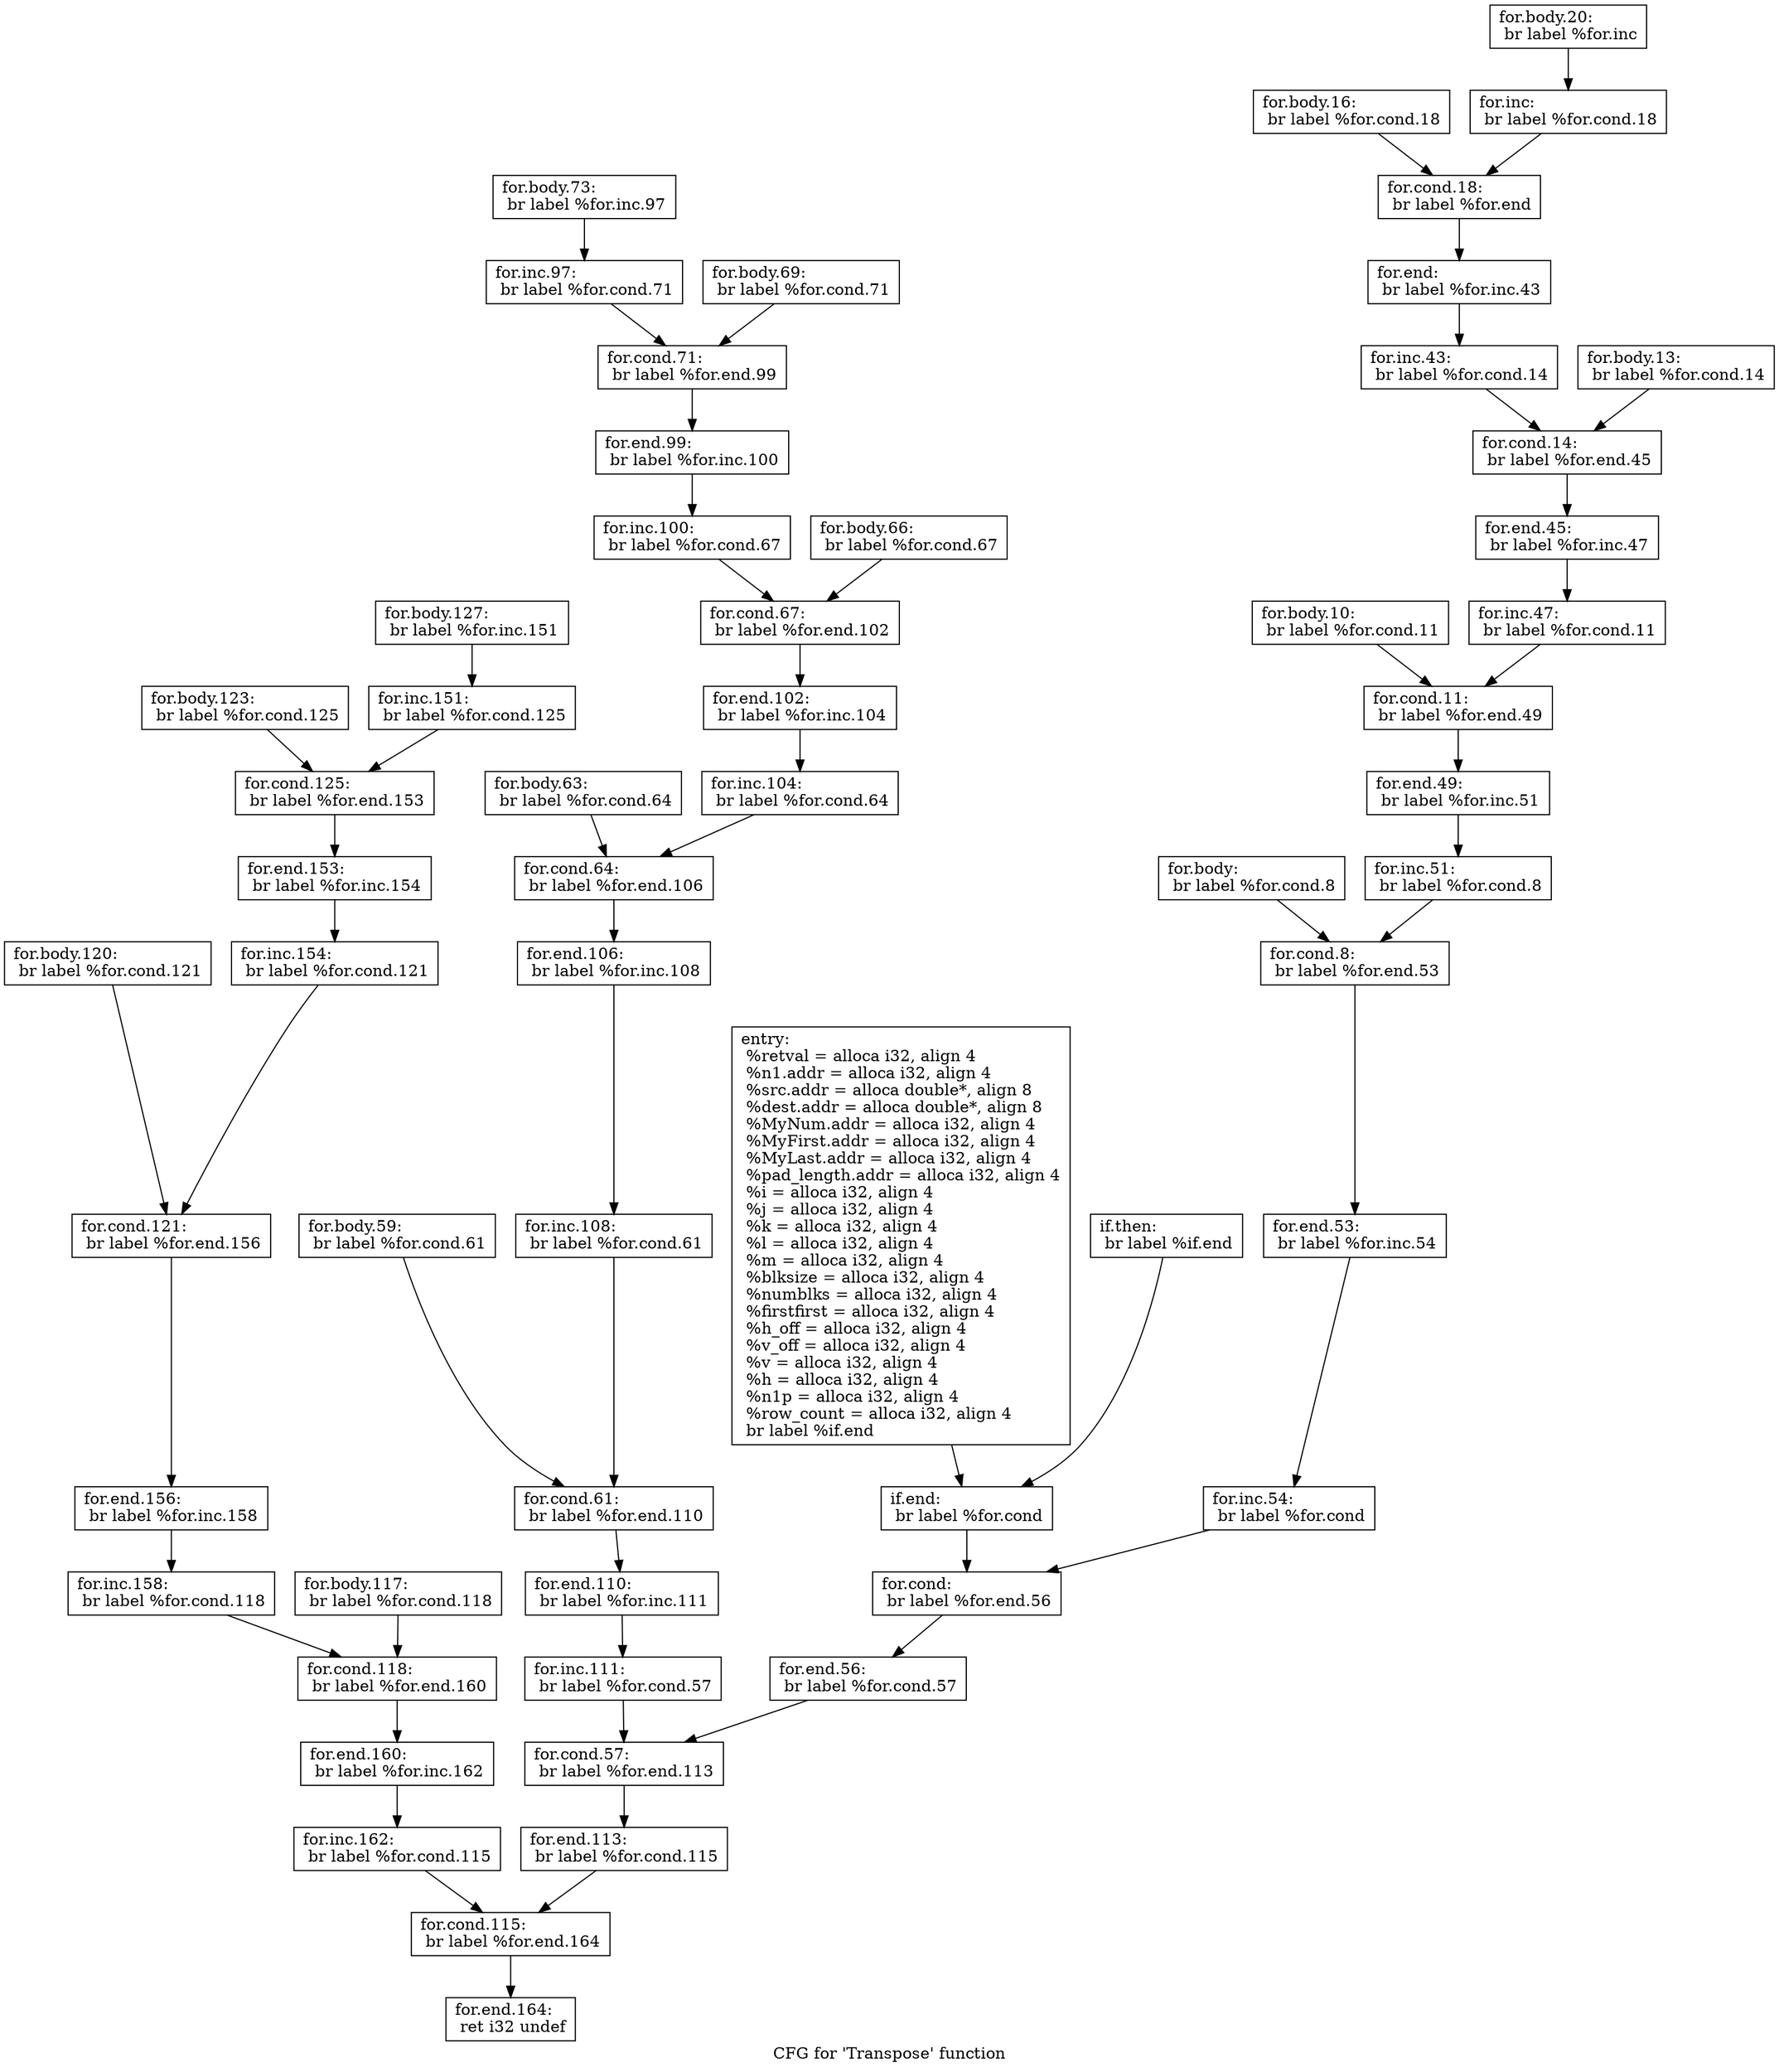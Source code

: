 digraph "CFG for 'Transpose' function" {
	label="CFG for 'Transpose' function";

	Node0x5dd86a0 [shape=record,label="{entry:\l  %retval = alloca i32, align 4\l  %n1.addr = alloca i32, align 4\l  %src.addr = alloca double*, align 8\l  %dest.addr = alloca double*, align 8\l  %MyNum.addr = alloca i32, align 4\l  %MyFirst.addr = alloca i32, align 4\l  %MyLast.addr = alloca i32, align 4\l  %pad_length.addr = alloca i32, align 4\l  %i = alloca i32, align 4\l  %j = alloca i32, align 4\l  %k = alloca i32, align 4\l  %l = alloca i32, align 4\l  %m = alloca i32, align 4\l  %blksize = alloca i32, align 4\l  %numblks = alloca i32, align 4\l  %firstfirst = alloca i32, align 4\l  %h_off = alloca i32, align 4\l  %v_off = alloca i32, align 4\l  %v = alloca i32, align 4\l  %h = alloca i32, align 4\l  %n1p = alloca i32, align 4\l  %row_count = alloca i32, align 4\l  br label %if.end\l}"];
	Node0x5dd86a0 -> Node0x5dd8740;
	Node0x5dd86f0 [shape=record,label="{if.then:                                          \l  br label %if.end\l}"];
	Node0x5dd86f0 -> Node0x5dd8740;
	Node0x5dd8740 [shape=record,label="{if.end:                                           \l  br label %for.cond\l}"];
	Node0x5dd8740 -> Node0x5dd8790;
	Node0x5dd8790 [shape=record,label="{for.cond:                                         \l  br label %for.end.56\l}"];
	Node0x5dd8790 -> Node0x5dd8d80;
	Node0x5dd87e0 [shape=record,label="{for.body:                                         \l  br label %for.cond.8\l}"];
	Node0x5dd87e0 -> Node0x5dd8830;
	Node0x5dd8830 [shape=record,label="{for.cond.8:                                       \l  br label %for.end.53\l}"];
	Node0x5dd8830 -> Node0x5dd8ce0;
	Node0x5dd8880 [shape=record,label="{for.body.10:                                      \l  br label %for.cond.11\l}"];
	Node0x5dd8880 -> Node0x5dd88d0;
	Node0x5dd88d0 [shape=record,label="{for.cond.11:                                      \l  br label %for.end.49\l}"];
	Node0x5dd88d0 -> Node0x5dd8c40;
	Node0x5dd8920 [shape=record,label="{for.body.13:                                      \l  br label %for.cond.14\l}"];
	Node0x5dd8920 -> Node0x5dd8970;
	Node0x5dd8970 [shape=record,label="{for.cond.14:                                      \l  br label %for.end.45\l}"];
	Node0x5dd8970 -> Node0x5dd8ba0;
	Node0x5dd89c0 [shape=record,label="{for.body.16:                                      \l  br label %for.cond.18\l}"];
	Node0x5dd89c0 -> Node0x5dd8a10;
	Node0x5dd8a10 [shape=record,label="{for.cond.18:                                      \l  br label %for.end\l}"];
	Node0x5dd8a10 -> Node0x5dd8b00;
	Node0x5dd8a60 [shape=record,label="{for.body.20:                                      \l  br label %for.inc\l}"];
	Node0x5dd8a60 -> Node0x5dd8ab0;
	Node0x5dd8ab0 [shape=record,label="{for.inc:                                          \l  br label %for.cond.18\l}"];
	Node0x5dd8ab0 -> Node0x5dd8a10;
	Node0x5dd8b00 [shape=record,label="{for.end:                                          \l  br label %for.inc.43\l}"];
	Node0x5dd8b00 -> Node0x5dd8b50;
	Node0x5dd8b50 [shape=record,label="{for.inc.43:                                       \l  br label %for.cond.14\l}"];
	Node0x5dd8b50 -> Node0x5dd8970;
	Node0x5dd8ba0 [shape=record,label="{for.end.45:                                       \l  br label %for.inc.47\l}"];
	Node0x5dd8ba0 -> Node0x5dd8bf0;
	Node0x5dd8bf0 [shape=record,label="{for.inc.47:                                       \l  br label %for.cond.11\l}"];
	Node0x5dd8bf0 -> Node0x5dd88d0;
	Node0x5dd8c40 [shape=record,label="{for.end.49:                                       \l  br label %for.inc.51\l}"];
	Node0x5dd8c40 -> Node0x5dd8c90;
	Node0x5dd8c90 [shape=record,label="{for.inc.51:                                       \l  br label %for.cond.8\l}"];
	Node0x5dd8c90 -> Node0x5dd8830;
	Node0x5dd8ce0 [shape=record,label="{for.end.53:                                       \l  br label %for.inc.54\l}"];
	Node0x5dd8ce0 -> Node0x5dd8d30;
	Node0x5dd8d30 [shape=record,label="{for.inc.54:                                       \l  br label %for.cond\l}"];
	Node0x5dd8d30 -> Node0x5dd8790;
	Node0x5dd8d80 [shape=record,label="{for.end.56:                                       \l  br label %for.cond.57\l}"];
	Node0x5dd8d80 -> Node0x5dd8dd0;
	Node0x5dd8dd0 [shape=record,label="{for.cond.57:                                      \l  br label %for.end.113\l}"];
	Node0x5dd8dd0 -> Node0x5dd93c0;
	Node0x5dd8e20 [shape=record,label="{for.body.59:                                      \l  br label %for.cond.61\l}"];
	Node0x5dd8e20 -> Node0x5dd8e70;
	Node0x5dd8e70 [shape=record,label="{for.cond.61:                                      \l  br label %for.end.110\l}"];
	Node0x5dd8e70 -> Node0x5dd9320;
	Node0x5dd8ec0 [shape=record,label="{for.body.63:                                      \l  br label %for.cond.64\l}"];
	Node0x5dd8ec0 -> Node0x5dd8f10;
	Node0x5dd8f10 [shape=record,label="{for.cond.64:                                      \l  br label %for.end.106\l}"];
	Node0x5dd8f10 -> Node0x5dd9280;
	Node0x5dd8f60 [shape=record,label="{for.body.66:                                      \l  br label %for.cond.67\l}"];
	Node0x5dd8f60 -> Node0x5dd8fb0;
	Node0x5dd8fb0 [shape=record,label="{for.cond.67:                                      \l  br label %for.end.102\l}"];
	Node0x5dd8fb0 -> Node0x5dd91e0;
	Node0x5dd9000 [shape=record,label="{for.body.69:                                      \l  br label %for.cond.71\l}"];
	Node0x5dd9000 -> Node0x5dd9050;
	Node0x5dd9050 [shape=record,label="{for.cond.71:                                      \l  br label %for.end.99\l}"];
	Node0x5dd9050 -> Node0x5dd9140;
	Node0x5dd90a0 [shape=record,label="{for.body.73:                                      \l  br label %for.inc.97\l}"];
	Node0x5dd90a0 -> Node0x5dd90f0;
	Node0x5dd90f0 [shape=record,label="{for.inc.97:                                       \l  br label %for.cond.71\l}"];
	Node0x5dd90f0 -> Node0x5dd9050;
	Node0x5dd9140 [shape=record,label="{for.end.99:                                       \l  br label %for.inc.100\l}"];
	Node0x5dd9140 -> Node0x5dd9190;
	Node0x5dd9190 [shape=record,label="{for.inc.100:                                      \l  br label %for.cond.67\l}"];
	Node0x5dd9190 -> Node0x5dd8fb0;
	Node0x5dd91e0 [shape=record,label="{for.end.102:                                      \l  br label %for.inc.104\l}"];
	Node0x5dd91e0 -> Node0x5dd9230;
	Node0x5dd9230 [shape=record,label="{for.inc.104:                                      \l  br label %for.cond.64\l}"];
	Node0x5dd9230 -> Node0x5dd8f10;
	Node0x5dd9280 [shape=record,label="{for.end.106:                                      \l  br label %for.inc.108\l}"];
	Node0x5dd9280 -> Node0x5dd92d0;
	Node0x5dd92d0 [shape=record,label="{for.inc.108:                                      \l  br label %for.cond.61\l}"];
	Node0x5dd92d0 -> Node0x5dd8e70;
	Node0x5dd9320 [shape=record,label="{for.end.110:                                      \l  br label %for.inc.111\l}"];
	Node0x5dd9320 -> Node0x5dd9370;
	Node0x5dd9370 [shape=record,label="{for.inc.111:                                      \l  br label %for.cond.57\l}"];
	Node0x5dd9370 -> Node0x5dd8dd0;
	Node0x5dd93c0 [shape=record,label="{for.end.113:                                      \l  br label %for.cond.115\l}"];
	Node0x5dd93c0 -> Node0x5dd9410;
	Node0x5dd9410 [shape=record,label="{for.cond.115:                                     \l  br label %for.end.164\l}"];
	Node0x5dd9410 -> Node0x5dd98c0;
	Node0x5dd9460 [shape=record,label="{for.body.117:                                     \l  br label %for.cond.118\l}"];
	Node0x5dd9460 -> Node0x5dd94b0;
	Node0x5dd94b0 [shape=record,label="{for.cond.118:                                     \l  br label %for.end.160\l}"];
	Node0x5dd94b0 -> Node0x5dd9820;
	Node0x5dd9500 [shape=record,label="{for.body.120:                                     \l  br label %for.cond.121\l}"];
	Node0x5dd9500 -> Node0x5dd9550;
	Node0x5dd9550 [shape=record,label="{for.cond.121:                                     \l  br label %for.end.156\l}"];
	Node0x5dd9550 -> Node0x5dd9780;
	Node0x5dd95a0 [shape=record,label="{for.body.123:                                     \l  br label %for.cond.125\l}"];
	Node0x5dd95a0 -> Node0x5dd95f0;
	Node0x5dd95f0 [shape=record,label="{for.cond.125:                                     \l  br label %for.end.153\l}"];
	Node0x5dd95f0 -> Node0x5dd96e0;
	Node0x5dd9640 [shape=record,label="{for.body.127:                                     \l  br label %for.inc.151\l}"];
	Node0x5dd9640 -> Node0x5dd9690;
	Node0x5dd9690 [shape=record,label="{for.inc.151:                                      \l  br label %for.cond.125\l}"];
	Node0x5dd9690 -> Node0x5dd95f0;
	Node0x5dd96e0 [shape=record,label="{for.end.153:                                      \l  br label %for.inc.154\l}"];
	Node0x5dd96e0 -> Node0x5dd9730;
	Node0x5dd9730 [shape=record,label="{for.inc.154:                                      \l  br label %for.cond.121\l}"];
	Node0x5dd9730 -> Node0x5dd9550;
	Node0x5dd9780 [shape=record,label="{for.end.156:                                      \l  br label %for.inc.158\l}"];
	Node0x5dd9780 -> Node0x5dd97d0;
	Node0x5dd97d0 [shape=record,label="{for.inc.158:                                      \l  br label %for.cond.118\l}"];
	Node0x5dd97d0 -> Node0x5dd94b0;
	Node0x5dd9820 [shape=record,label="{for.end.160:                                      \l  br label %for.inc.162\l}"];
	Node0x5dd9820 -> Node0x5dd9870;
	Node0x5dd9870 [shape=record,label="{for.inc.162:                                      \l  br label %for.cond.115\l}"];
	Node0x5dd9870 -> Node0x5dd9410;
	Node0x5dd98c0 [shape=record,label="{for.end.164:                                      \l  ret i32 undef\l}"];
}
